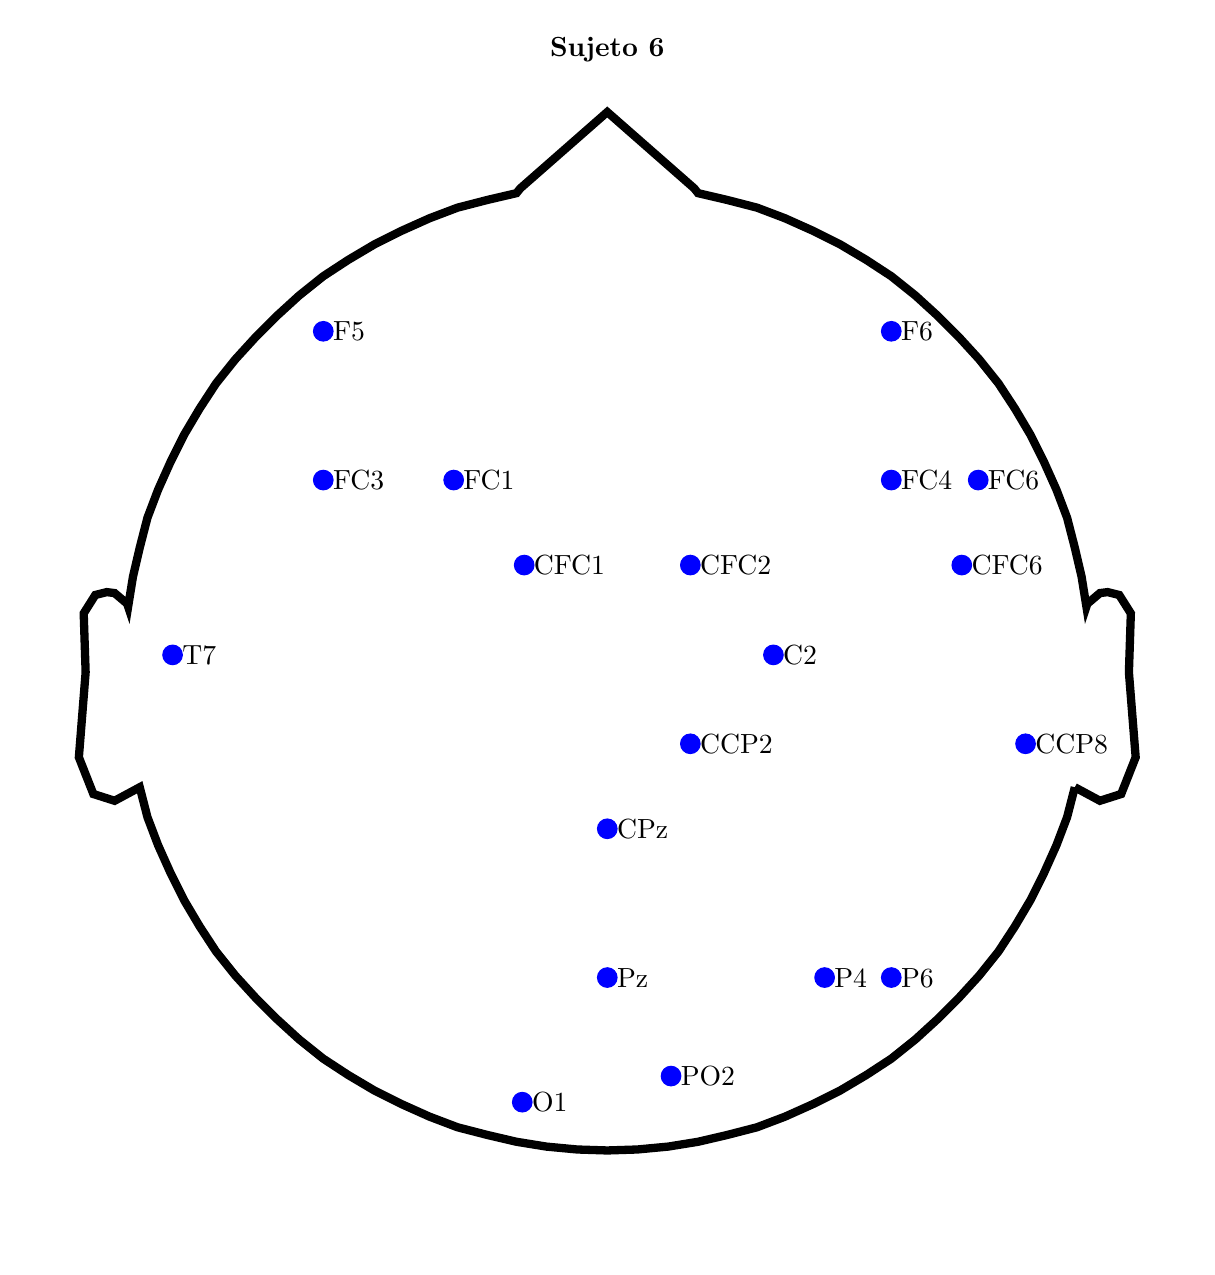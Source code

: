 % This file was created by matlab2tikz.
%
%The latest updates can be retrieved from
%  http://www.mathworks.com/matlabcentral/fileexchange/22022-matlab2tikz-matlab2tikz
%where you can also make suggestions and rate matlab2tikz.
%
\begin{tikzpicture}

\begin{axis}[%
width=5.796in,
height=5.796in,
at={(0.972in,1.021in)},
scale only axis,
point meta min=-1,
point meta max=1,
xmin=-0.6,
xmax=0.6,
ymin=-0.6,
ymax=0.6,
axis line style={draw=none},
ticks=none,
title style={font=\bfseries},
title={Sujeto 6}
]
\addplot [color=black, line width=3.0pt, forget plot]
  table[row sep=crcr]{%
0.484	-0.124\\
0.51	-0.138\\
0.532	-0.131\\
0.547	-0.093\\
0.54	-0.005\\
0.542	0.056\\
0.53	0.075\\
0.518	0.078\\
0.51	0.077\\
0.497	0.066\\
0.496	0.063\\
0.491	0.094\\
0.484	0.124\\
0.476	0.155\\
0.465	0.184\\
0.452	0.213\\
0.438	0.241\\
0.422	0.268\\
0.405	0.294\\
0.385	0.319\\
0.364	0.342\\
0.342	0.364\\
0.319	0.385\\
0.294	0.405\\
0.268	0.422\\
0.241	0.438\\
0.213	0.452\\
0.184	0.465\\
0.155	0.476\\
0.124	0.484\\
0.094	0.491\\
0.09	0.496\\
0	0.575\\
-0.09	0.496\\
-0.094	0.491\\
-0.124	0.484\\
-0.155	0.476\\
-0.184	0.465\\
-0.213	0.452\\
-0.241	0.438\\
-0.268	0.422\\
-0.294	0.405\\
-0.319	0.385\\
-0.342	0.364\\
-0.364	0.342\\
-0.385	0.319\\
-0.405	0.294\\
-0.422	0.268\\
-0.438	0.241\\
-0.452	0.213\\
-0.465	0.184\\
-0.476	0.155\\
-0.484	0.124\\
-0.491	0.094\\
-0.496	0.063\\
-0.497	0.066\\
-0.51	0.077\\
-0.518	0.078\\
-0.53	0.075\\
-0.542	0.056\\
-0.54	-0.005\\
-0.547	-0.093\\
-0.532	-0.131\\
-0.51	-0.138\\
-0.484	-0.124\\
-0.484	-0.124\\
-0.476	-0.155\\
-0.465	-0.184\\
-0.452	-0.213\\
-0.438	-0.241\\
-0.422	-0.268\\
-0.405	-0.294\\
-0.385	-0.319\\
-0.364	-0.342\\
-0.342	-0.364\\
-0.319	-0.385\\
-0.294	-0.405\\
-0.268	-0.422\\
-0.241	-0.438\\
-0.213	-0.452\\
-0.184	-0.465\\
-0.155	-0.476\\
-0.124	-0.484\\
-0.094	-0.491\\
-0.063	-0.496\\
-0.031	-0.499\\
-9.185e-17	-0.5\\
0.031	-0.499\\
0.063	-0.496\\
0.094	-0.491\\
0.124	-0.484\\
0.155	-0.476\\
0.184	-0.465\\
0.213	-0.452\\
0.241	-0.438\\
0.268	-0.422\\
0.294	-0.405\\
0.319	-0.385\\
0.342	-0.364\\
0.364	-0.342\\
0.385	-0.319\\
0.405	-0.294\\
0.422	-0.268\\
0.438	-0.241\\
0.452	-0.213\\
0.465	-0.184\\
0.476	-0.155\\
0.484	-0.124\\
};
\addplot[only marks, mark=*, mark options={}, mark size=3.535pt, color=blue, fill=blue] table[row sep=crcr]{%
x	y\\
-0.088	-0.45\\
-0.294	0.348\\
0.225	-0.321\\
0.086	-0.079\\
-0.159	0.194\\
-0.086	0.106\\
0.433	-0.079\\
-0.294	0.194\\
0.086	0.106\\
0.294	0.194\\
-0.45	0.013\\
0.294	0.348\\
0.367	0.106\\
0	-0.321\\
0.294	-0.321\\
0.172	0.013\\
0	-0.167\\
0.384	0.194\\
0.066	-0.423\\
};
\node[right, align=left]
at (axis cs:-0.088,-0.45) {O1};
\node[right, align=left]
at (axis cs:-0.294,0.348) {F5};
\node[right, align=left]
at (axis cs:0.225,-0.321) {P4};
\node[right, align=left]
at (axis cs:0.086,-0.079) {CCP2};
\node[right, align=left]
at (axis cs:-0.159,0.194) {FC1};
\node[right, align=left]
at (axis cs:-0.086,0.106) {CFC1};
\node[right, align=left]
at (axis cs:0.433,-0.079) {CCP8};
\node[right, align=left]
at (axis cs:-0.294,0.194) {FC3};
\node[right, align=left]
at (axis cs:0.086,0.106) {CFC2};
\node[right, align=left]
at (axis cs:0.294,0.194) {FC4};
\node[right, align=left]
at (axis cs:-0.45,0.013) {T7};
\node[right, align=left]
at (axis cs:0.294,0.348) {F6};
\node[right, align=left]
at (axis cs:0.367,0.106) {CFC6};
\node[right, align=left]
at (axis cs:0,-0.321) {Pz};
\node[right, align=left]
at (axis cs:0.294,-0.321) {P6};
\node[right, align=left]
at (axis cs:0.172,0.013) {C2};
\node[right, align=left]
at (axis cs:0,-0.167) {CPz};
\node[right, align=left]
at (axis cs:0.384,0.194) {FC6};
\node[right, align=left]
at (axis cs:0.066,-0.423) {PO2};
\end{axis}
\end{tikzpicture}%